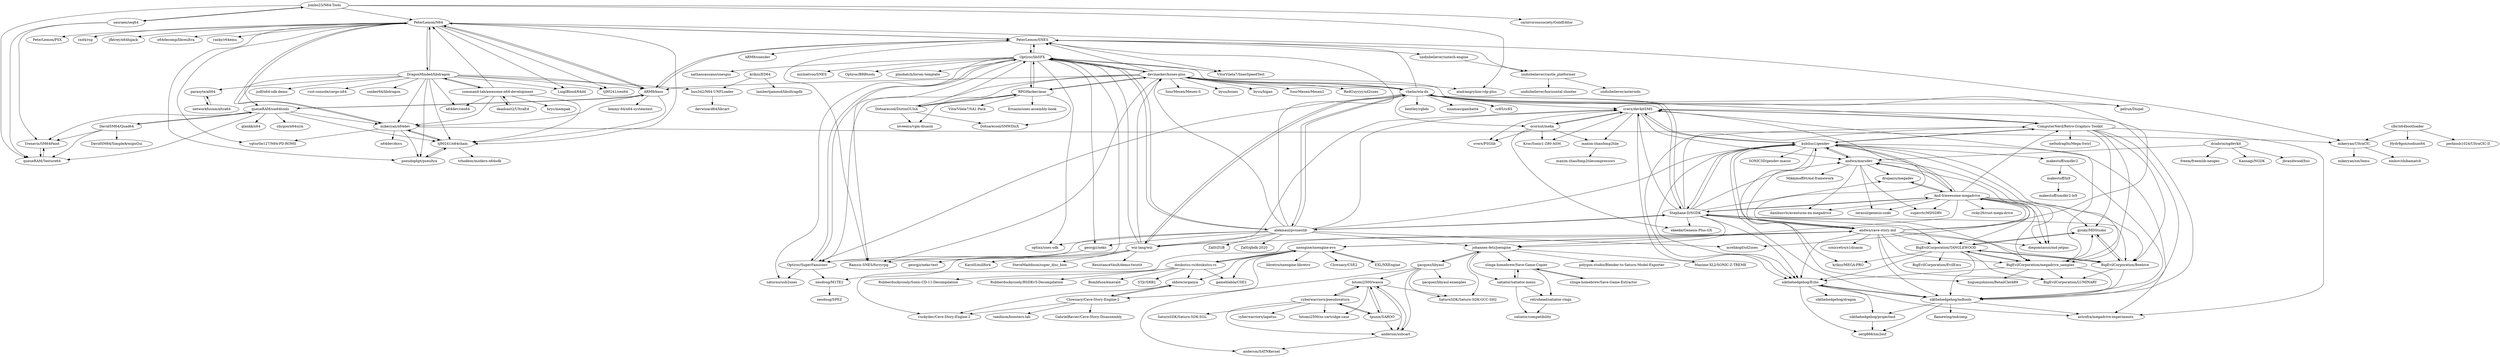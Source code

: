 digraph G {
"jombo23/N64-Tools" -> "sauraen/seq64"
"jombo23/N64-Tools" -> "carnivoroussociety/GoldEditor"
"jombo23/N64-Tools" -> "ata4/angrylion-rdp-plus" ["e"=1]
"jombo23/N64-Tools" -> "queueRAM/Texture64"
"jombo23/N64-Tools" -> "PeterLemon/N64"
"doukutsu-rs/doukutsu-rs" -> "nxengine/nxengine-evo"
"doukutsu-rs/doukutsu-rs" -> "andwn/cave-story-md"
"doukutsu-rs/doukutsu-rs" -> "shbow/organya"
"doukutsu-rs/doukutsu-rs" -> "Bombfuse/emerald" ["e"=1]
"doukutsu-rs/doukutsu-rs" -> "STJr/SRB2" ["e"=1]
"doukutsu-rs/doukutsu-rs" -> "gameblabla/CSE2"
"doukutsu-rs/doukutsu-rs" -> "Rubberduckycooly/Sonic-CD-11-Decompilation" ["e"=1]
"doukutsu-rs/doukutsu-rs" -> "Rubberduckycooly/RSDKv5-Decompilation" ["e"=1]
"sverx/devkitSMS" -> "maxim-zhao/bmp2tile"
"sverx/devkitSMS" -> "ocornut/meka"
"sverx/devkitSMS" -> "sverx/PSGlib"
"sverx/devkitSMS" -> "ComputerNerd/Retro-Graphics-Toolkit"
"sverx/devkitSMS" -> "kubilus1/gendev"
"sverx/devkitSMS" -> "andwn/marsdev"
"sverx/devkitSMS" -> "sikthehedgehog/Echo"
"sverx/devkitSMS" -> "sikthehedgehog/mdtools"
"sverx/devkitSMS" -> "BigEvilCorporation/megadrive_samples"
"sverx/devkitSMS" -> "Kroc/Sonic1-Z80-ASM"
"wiz-lang/wiz" -> "Optiroc/SuperFamiconv"
"wiz-lang/wiz" -> "Optiroc/libSFX"
"wiz-lang/wiz" -> "devinacker/bsnes-plus"
"wiz-lang/wiz" -> "ResistanceVault/demo-twistit"
"wiz-lang/wiz" -> "Ramsis-SNES/furryrpg"
"wiz-lang/wiz" -> "vhelin/wla-dx"
"wiz-lang/wiz" -> "KarolS/millfork" ["e"=1]
"wiz-lang/wiz" -> "sverx/devkitSMS"
"wiz-lang/wiz" -> "SteveMaddison/super_disc_bios"
"alekmaul/pvsneslib" -> "Optiroc/libSFX"
"alekmaul/pvsneslib" -> "Stephane-D/SGDK"
"alekmaul/pvsneslib" -> "vhelin/wla-dx"
"alekmaul/pvsneslib" -> "sverx/devkitSMS"
"alekmaul/pvsneslib" -> "Optiroc/SuperFamiconv"
"alekmaul/pvsneslib" -> "mrehkopf/sd2snes" ["e"=1]
"alekmaul/pvsneslib" -> "devinacker/bsnes-plus"
"alekmaul/pvsneslib" -> "optixx/snes-sdk"
"alekmaul/pvsneslib" -> "wiz-lang/wiz"
"alekmaul/pvsneslib" -> "Zal0/ZGB" ["e"=1]
"alekmaul/pvsneslib" -> "johannes-fetz/joengine"
"alekmaul/pvsneslib" -> "georgjz/neko"
"alekmaul/pvsneslib" -> "Zal0/gbdk-2020" ["e"=1]
"alekmaul/pvsneslib" -> "kubilus1/gendev"
"alekmaul/pvsneslib" -> "PeterLemon/SNES"
"dciabrin/ngdevkit" -> "Kannagi/NGDK"
"dciabrin/ngdevkit" -> "jbrandwood/huc"
"dciabrin/ngdevkit" -> "freem/freemlib-neogeo"
"dciabrin/ngdevkit" -> "andwn/marsdev"
"Stephane-D/SGDK" -> "kubilus1/gendev"
"Stephane-D/SGDK" -> "And-0/awesome-megadrive"
"Stephane-D/SGDK" -> "alekmaul/pvsneslib"
"Stephane-D/SGDK" -> "andwn/cave-story-md"
"Stephane-D/SGDK" -> "andwn/marsdev"
"Stephane-D/SGDK" -> "sverx/devkitSMS"
"Stephane-D/SGDK" -> "ComputerNerd/Retro-Graphics-Toolkit"
"Stephane-D/SGDK" -> "BigEvilCorporation/megadrive_samples"
"Stephane-D/SGDK" -> "ekeeke/Genesis-Plus-GX" ["e"=1]
"Stephane-D/SGDK" -> "drojaazu/megadev"
"Stephane-D/SGDK" -> "vhelin/wla-dx"
"Stephane-D/SGDK" -> "BigEvilCorporation/TANGLEWOOD"
"Stephane-D/SGDK" -> "johannes-fetz/joengine"
"Stephane-D/SGDK" -> "sikthehedgehog/Echo"
"Stephane-D/SGDK" -> "BigEvilCorporation/Beehive"
"DavidSM64/Quad64" -> "Trenavix/SM64Paint"
"DavidSM64/Quad64" -> "queueRAM/sm64tools"
"DavidSM64/Quad64" -> "DavidSM64/SimpleArmipsGui"
"DavidSM64/Quad64" -> "queueRAM/Texture64"
"makestuff/lx9" -> "makestuff/umdkv2-lx9"
"EXL/NXEngine" -> "nxengine/nxengine-evo"
"vhelin/wla-dx" -> "bentley/rgbds" ["e"=1]
"vhelin/wla-dx" -> "sverx/devkitSMS"
"vhelin/wla-dx" -> "alekmaul/pvsneslib"
"vhelin/wla-dx" -> "devinacker/bsnes-plus"
"vhelin/wla-dx" -> "Optiroc/libSFX"
"vhelin/wla-dx" -> "sinamas/gambatte" ["e"=1]
"vhelin/wla-dx" -> "PeterLemon/SNES"
"vhelin/wla-dx" -> "wiz-lang/wiz"
"vhelin/wla-dx" -> "Optiroc/SuperFamiconv"
"vhelin/wla-dx" -> "ocornut/meka"
"vhelin/wla-dx" -> "mrehkopf/sd2snes" ["e"=1]
"vhelin/wla-dx" -> "Stephane-D/SGDK"
"vhelin/wla-dx" -> "cc65/cc65" ["e"=1]
"vhelin/wla-dx" -> "ComputerNerd/Retro-Graphics-Toolkit"
"vhelin/wla-dx" -> "pelrun/Dispel"
"DragonMinded/libdragon" -> "PeterLemon/N64"
"DragonMinded/libdragon" -> "tj90241/n64chain"
"DragonMinded/libdragon" -> "command-tab/awesome-n64-development"
"DragonMinded/libdragon" -> "mikeryan/n64dev"
"DragonMinded/libdragon" -> "n64dev/cen64" ["e"=1]
"DragonMinded/libdragon" -> "buu342/N64-UNFLoader"
"DragonMinded/libdragon" -> "parasyte/alt64"
"DragonMinded/libdragon" -> "pseudophpt/pseultra"
"DragonMinded/libdragon" -> "jsdf/n64-sdk-demo"
"DragonMinded/libdragon" -> "rust-console/cargo-n64"
"DragonMinded/libdragon" -> "ARM9/bass"
"DragonMinded/libdragon" -> "conker64/libdragon"
"DragonMinded/libdragon" -> "LuigiBlood/64dd"
"DragonMinded/libdragon" -> "tj90241/cen64" ["e"=1]
"DragonMinded/libdragon" -> "queueRAM/sm64tools"
"queueRAM/sm64tools" -> "DavidSM64/Quad64"
"queueRAM/sm64tools" -> "queueRAM/Texture64"
"queueRAM/sm64tools" -> "Trenavix/SM64Paint"
"queueRAM/sm64tools" -> "tj90241/n64chain"
"queueRAM/sm64tools" -> "shygoo/n64sym"
"queueRAM/sm64tools" -> "ARM9/bass"
"queueRAM/sm64tools" -> "mikeryan/n64dev"
"queueRAM/sm64tools" -> "glankk/n64" ["e"=1]
"devinacker/bsnes-plus" -> "RPGHacker/asar"
"devinacker/bsnes-plus" -> "Optiroc/libSFX"
"devinacker/bsnes-plus" -> "SourMesen/Mesen-S" ["e"=1]
"devinacker/bsnes-plus" -> "PeterLemon/SNES"
"devinacker/bsnes-plus" -> "pelrun/Dispel"
"devinacker/bsnes-plus" -> "Dotsarecool/DiztinGUIsh"
"devinacker/bsnes-plus" -> "Optiroc/SuperFamiconv"
"devinacker/bsnes-plus" -> "byuu/bsnes" ["e"=1]
"devinacker/bsnes-plus" -> "ata4/angrylion-rdp-plus" ["e"=1]
"devinacker/bsnes-plus" -> "byuu/higan" ["e"=1]
"devinacker/bsnes-plus" -> "ARM9/bass"
"devinacker/bsnes-plus" -> "Ramsis-SNES/furryrpg"
"devinacker/bsnes-plus" -> "SourMesen/Mesen2" ["e"=1]
"devinacker/bsnes-plus" -> "vhelin/wla-dx"
"devinacker/bsnes-plus" -> "RedGuyyyy/sd2snes" ["e"=1]
"parasyte/alt64" -> "networkfusion/altra64"
"ARM9/bass" -> "PeterLemon/N64"
"ARM9/bass" -> "PeterLemon/SNES"
"ARM9/bass" -> "mikeryan/n64dev"
"ARM9/bass" -> "queueRAM/sm64tools"
"ARM9/bass" -> "lemmy-64/n64-systemtest" ["e"=1]
"ARM9/bass" -> "tj90241/n64chain"
"command-tab/awesome-n64-development" -> "DragonMinded/libdragon"
"command-tab/awesome-n64-development" -> "tj90241/n64chain"
"command-tab/awesome-n64-development" -> "PeterLemon/N64"
"command-tab/awesome-n64-development" -> "deadcast2/UltraEd"
"command-tab/awesome-n64-development" -> "mikeryan/n64dev"
"command-tab/awesome-n64-development" -> "bryc/mempak"
"command-tab/awesome-n64-development" -> "n64dev/cen64" ["e"=1]
"andwn/cave-story-md" -> "andwn/marsdev"
"andwn/cave-story-md" -> "Stephane-D/SGDK"
"andwn/cave-story-md" -> "nxengine/nxengine-evo"
"andwn/cave-story-md" -> "sverx/devkitSMS"
"andwn/cave-story-md" -> "And-0/awesome-megadrive"
"andwn/cave-story-md" -> "kubilus1/gendev"
"andwn/cave-story-md" -> "sikthehedgehog/mdtools"
"andwn/cave-story-md" -> "sikthehedgehog/Echo"
"andwn/cave-story-md" -> "BigEvilCorporation/TANGLEWOOD"
"andwn/cave-story-md" -> "BigEvilCorporation/megadrive_samples"
"andwn/cave-story-md" -> "wiz-lang/wiz"
"andwn/cave-story-md" -> "BigEvilCorporation/LUMINARY"
"andwn/cave-story-md" -> "diegomtassis/md-jetpac"
"andwn/cave-story-md" -> "BigEvilCorporation/Beehive"
"andwn/cave-story-md" -> "sonicretro/s1disasm" ["e"=1]
"clbr/n64bootloader" -> "Hydr8gon/sodium64"
"clbr/n64bootloader" -> "mikeryan/UltraCIC"
"clbr/n64bootloader" -> "perkinsb1024/UltraCIC-II"
"nxengine/nxengine-evo" -> "EXL/NXEngine"
"nxengine/nxengine-evo" -> "doukutsu-rs/doukutsu-rs"
"nxengine/nxengine-evo" -> "andwn/cave-story-md"
"nxengine/nxengine-evo" -> "shbow/organya"
"nxengine/nxengine-evo" -> "libretro/nxengine-libretro"
"nxengine/nxengine-evo" -> "Clownacy/Cave-Story-Engine-2"
"nxengine/nxengine-evo" -> "cuckydev/Cave-Story-Engine-2"
"nxengine/nxengine-evo" -> "Clownacy/CSE2"
"nxengine/nxengine-evo" -> "gameblabla/CSE2"
"PeterLemon/N64" -> "mikeryan/n64dev"
"PeterLemon/N64" -> "DragonMinded/libdragon"
"PeterLemon/N64" -> "ARM9/bass"
"PeterLemon/N64" -> "tj90241/n64chain"
"PeterLemon/N64" -> "pseudophpt/pseultra"
"PeterLemon/N64" -> "tj90241/cen64" ["e"=1]
"PeterLemon/N64" -> "PeterLemon/SNES"
"PeterLemon/N64" -> "mikeryan/UltraCIC"
"PeterLemon/N64" -> "LuigiBlood/64dd"
"PeterLemon/N64" -> "vgturtle127/N64-PD-ROMS"
"PeterLemon/N64" -> "PeterLemon/PSX" ["e"=1]
"PeterLemon/N64" -> "cxd4/rsp" ["e"=1]
"PeterLemon/N64" -> "jfktrey/n64hijack"
"PeterLemon/N64" -> "n64decomp/libreultra" ["e"=1]
"PeterLemon/N64" -> "rasky/r64emu" ["e"=1]
"Clownacy/Cave-Story-Engine-2" -> "cuckydev/Cave-Story-Engine-2"
"Clownacy/Cave-Story-Engine-2" -> "shbow/organya"
"Clownacy/Cave-Story-Engine-2" -> "taedixon/boosters-lab"
"Clownacy/Cave-Story-Engine-2" -> "GabrielRavier/Cave-Story-Disassembly"
"And-0/awesome-megadrive" -> "drojaazu/megadev"
"And-0/awesome-megadrive" -> "danibusvlc/aventuras-en-megadrive"
"And-0/awesome-megadrive" -> "Stephane-D/SGDK"
"And-0/awesome-megadrive" -> "zerasul/genesis-code"
"And-0/awesome-megadrive" -> "andwn/marsdev"
"And-0/awesome-megadrive" -> "BigEvilCorporation/megadrive_samples"
"And-0/awesome-megadrive" -> "BigEvilCorporation/TANGLEWOOD"
"And-0/awesome-megadrive" -> "kubilus1/gendev"
"And-0/awesome-megadrive" -> "diegomtassis/md-jetpac"
"And-0/awesome-megadrive" -> "BigEvilCorporation/Beehive"
"And-0/awesome-megadrive" -> "gouky/MDStudio"
"And-0/awesome-megadrive" -> "ComputerNerd/Retro-Graphics-Toolkit"
"And-0/awesome-megadrive" -> "ricky26/rust-mega-drive"
"And-0/awesome-megadrive" -> "superctr/MDSDRV"
"And-0/awesome-megadrive" -> "johannes-fetz/joengine"
"BigEvilCorporation/Beehive" -> "gouky/MDStudio"
"BigEvilCorporation/Beehive" -> "BigEvilCorporation/TANGLEWOOD"
"BigEvilCorporation/Beehive" -> "sikthehedgehog/mdtools"
"BigEvilCorporation/Beehive" -> "BigEvilCorporation/LUMINARY"
"hitomi2500/wasca" -> "andersm/usbcart"
"hitomi2500/wasca" -> "cyberwarriorx/pseudosaturn"
"hitomi2500/wasca" -> "hitomi2500/ss-cartridge-case"
"hitomi2500/wasca" -> "tpunix/SAROO"
"hitomi2500/wasca" -> "SaturnSDK/Saturn-SDK-GCC-SH2"
"ijacquez/libyaul" -> "andersm/usbcart"
"ijacquez/libyaul" -> "ijacquez/libyaul-examples"
"ijacquez/libyaul" -> "johannes-fetz/joengine"
"ijacquez/libyaul" -> "hitomi2500/wasca"
"ijacquez/libyaul" -> "SaturnSDK/Saturn-SDK-GCC-SH2"
"ijacquez/libyaul" -> "andersm/SATNKernel"
"johannes-fetz/joengine" -> "ijacquez/libyaul"
"johannes-fetz/joengine" -> "Maxime-XL2/SONIC-Z-TREME"
"johannes-fetz/joengine" -> "polygon-studio/Blender-to-Saturn-Model-Exporter"
"johannes-fetz/joengine" -> "SaturnSDK/Saturn-SDK-GCC-SH2"
"johannes-fetz/joengine" -> "slinga-homebrew/Save-Game-Copier"
"johannes-fetz/joengine" -> "satiator/satiator-menu"
"retrohead/satiator-rings" -> "satiator/compatibility"
"satiator/satiator-menu" -> "satiator/compatibility"
"satiator/satiator-menu" -> "slinga-homebrew/Save-Game-Copier"
"satiator/satiator-menu" -> "retrohead/satiator-rings"
"slinga-homebrew/Save-Game-Copier" -> "slinga-homebrew/Save-Game-Extractor"
"slinga-homebrew/Save-Game-Copier" -> "satiator/satiator-menu"
"slinga-homebrew/Save-Game-Copier" -> "retrohead/satiator-rings"
"kubilus1/gendev" -> "Stephane-D/SGDK"
"kubilus1/gendev" -> "andwn/marsdev"
"kubilus1/gendev" -> "sikthehedgehog/mdtools"
"kubilus1/gendev" -> "ComputerNerd/Retro-Graphics-Toolkit"
"kubilus1/gendev" -> "sverx/devkitSMS"
"kubilus1/gendev" -> "sikthehedgehog/Echo"
"kubilus1/gendev" -> "BigEvilCorporation/megadrive_samples"
"kubilus1/gendev" -> "And-0/awesome-megadrive"
"kubilus1/gendev" -> "SONIC3D/gendev-macos"
"kubilus1/gendev" -> "krikzz/MEGA-PRO"
"kubilus1/gendev" -> "diegomtassis/md-jetpac"
"kubilus1/gendev" -> "makestuff/umdkv2"
"kubilus1/gendev" -> "astrofra/megadrive-experiments"
"kubilus1/gendev" -> "huguesjohnson/RetailClerk89"
"mikeryan/n64dev" -> "PeterLemon/N64"
"mikeryan/n64dev" -> "tj90241/n64chain"
"mikeryan/n64dev" -> "mikeryan/UltraCIC"
"mikeryan/n64dev" -> "pseudophpt/pseultra"
"mikeryan/n64dev" -> "vgturtle127/N64-PD-ROMS"
"mikeryan/n64dev" -> "n64dev/docs"
"makestuff/umdkv2" -> "sikthehedgehog/mdtools"
"makestuff/umdkv2" -> "makestuff/lx9"
"andwn/marsdev" -> "diegomtassis/md-jetpac"
"andwn/marsdev" -> "superctr/MDSDRV"
"andwn/marsdev" -> "danibusvlc/aventuras-en-megadrive"
"andwn/marsdev" -> "kubilus1/gendev"
"andwn/marsdev" -> "drojaazu/megadev"
"andwn/marsdev" -> "zerasul/genesis-code"
"andwn/marsdev" -> "Mikejmoffitt/md-framework"
"mikeryan/UltraCIC" -> "mikeryan/sm5emu"
"mikeryan/UltraCIC" -> "einhov/shibamatch"
"buu342/N64-UNFLoader" -> "devwizard64/libcart"
"BigEvilCorporation/megadrive_samples" -> "BigEvilCorporation/TANGLEWOOD"
"BigEvilCorporation/megadrive_samples" -> "huguesjohnson/RetailClerk89"
"BigEvilCorporation/megadrive_samples" -> "sikthehedgehog/mdtools"
"BigEvilCorporation/megadrive_samples" -> "sikthehedgehog/Echo"
"BigEvilCorporation/megadrive_samples" -> "gouky/MDStudio"
"BigEvilCorporation/megadrive_samples" -> "BigEvilCorporation/LUMINARY"
"pseudophpt/pseultra" -> "tj90241/n64chain"
"sikthehedgehog/Echo" -> "sikthehedgehog/mdtools"
"sikthehedgehog/Echo" -> "sikthehedgehog/projectmd"
"sikthehedgehog/Echo" -> "oerg866/xm2esf"
"sikthehedgehog/Echo" -> "sikthehedgehog/dragon"
"sikthehedgehog/Echo" -> "astrofra/megadrive-experiments"
"Optiroc/SuperFamiconv" -> "Optiroc/libSFX"
"Optiroc/SuperFamiconv" -> "nesdoug/M1TE2"
"Optiroc/SuperFamiconv" -> "saturnu/usb2snes"
"tj90241/n64chain" -> "pseudophpt/pseultra"
"tj90241/n64chain" -> "mikeryan/n64dev"
"tj90241/n64chain" -> "trhodeos/modern-n64sdk"
"deadcast2/UltraEd" -> "command-tab/awesome-n64-development"
"Dotsarecool/DiztinGUIsh" -> "Dotsarecool/SMWDisX"
"Dotsarecool/DiztinGUIsh" -> "loveemu/vgm-disasm"
"Dotsarecool/DiztinGUIsh" -> "RPGHacker/asar"
"Dotsarecool/DiztinGUIsh" -> "Optiroc/libSFX"
"ocornut/meka" -> "sverx/devkitSMS"
"ocornut/meka" -> "Kroc/Sonic1-Z80-ASM"
"ocornut/meka" -> "maxim-zhao/bmp2tile"
"ocornut/meka" -> "sverx/PSGlib"
"ocornut/meka" -> "ekeeke/Genesis-Plus-GX" ["e"=1]
"PeterLemon/SNES" -> "Ramsis-SNES/furryrpg"
"PeterLemon/SNES" -> "undisbeliever/untech-engine"
"PeterLemon/SNES" -> "Optiroc/libSFX"
"PeterLemon/SNES" -> "PeterLemon/N64"
"PeterLemon/SNES" -> "ARM9/bass"
"PeterLemon/SNES" -> "ARM9/snesdev"
"PeterLemon/SNES" -> "undisbeliever/castle_platformer"
"PeterLemon/SNES" -> "VitorVilela7/SnesSpeedTest"
"shbow/organya" -> "Clownacy/Cave-Story-Engine-2"
"shbow/organya" -> "cuckydev/Cave-Story-Engine-2"
"RPGHacker/asar" -> "Dotsarecool/SMWDisX"
"RPGHacker/asar" -> "loveemu/vgm-disasm"
"RPGHacker/asar" -> "devinacker/bsnes-plus"
"RPGHacker/asar" -> "VitorVilela7/SA1-Pack" ["e"=1]
"RPGHacker/asar" -> "Dotsarecool/DiztinGUIsh"
"RPGHacker/asar" -> "Optiroc/libSFX"
"RPGHacker/asar" -> "Ersanio/snes-assembly-book"
"drojaazu/megadev" -> "And-0/awesome-megadrive"
"andersm/usbcart" -> "andersm/SATNKernel"
"andersm/usbcart" -> "hitomi2500/wasca"
"Optiroc/libSFX" -> "Optiroc/SuperFamiconv"
"Optiroc/libSFX" -> "PeterLemon/SNES"
"Optiroc/libSFX" -> "alekmaul/pvsneslib"
"Optiroc/libSFX" -> "devinacker/bsnes-plus"
"Optiroc/libSFX" -> "nathancassano/snesgss"
"Optiroc/libSFX" -> "georgjz/neko"
"Optiroc/libSFX" -> "optixx/snes-sdk"
"Optiroc/libSFX" -> "michielvoo/SNES"
"Optiroc/libSFX" -> "RPGHacker/asar"
"Optiroc/libSFX" -> "saturnu/usb2snes"
"Optiroc/libSFX" -> "nesdoug/M1TE2"
"Optiroc/libSFX" -> "Optiroc/BRRtools"
"Optiroc/libSFX" -> "VitorVilela7/SnesSpeedTest"
"Optiroc/libSFX" -> "Ramsis-SNES/furryrpg"
"Optiroc/libSFX" -> "pinobatch/lorom-template"
"krikzz/ED64" -> "buu342/N64-UNFLoader"
"krikzz/ED64" -> "lambertjamesd/libultragdb"
"BigEvilCorporation/TANGLEWOOD" -> "gouky/MDStudio"
"BigEvilCorporation/TANGLEWOOD" -> "BigEvilCorporation/Beehive"
"BigEvilCorporation/TANGLEWOOD" -> "BigEvilCorporation/megadrive_samples"
"BigEvilCorporation/TANGLEWOOD" -> "BigEvilCorporation/LUMINARY"
"BigEvilCorporation/TANGLEWOOD" -> "sikthehedgehog/mdtools"
"BigEvilCorporation/TANGLEWOOD" -> "krikzz/MEGA-PRO"
"BigEvilCorporation/TANGLEWOOD" -> "sikthehedgehog/Echo"
"BigEvilCorporation/TANGLEWOOD" -> "BigEvilCorporation/EvilEmu"
"sikthehedgehog/mdtools" -> "sikthehedgehog/Echo"
"sikthehedgehog/mdtools" -> "sikthehedgehog/projectmd"
"sikthehedgehog/mdtools" -> "astrofra/megadrive-experiments"
"sikthehedgehog/mdtools" -> "oerg866/xm2esf"
"sikthehedgehog/mdtools" -> "flamewing/mdcomp"
"queueRAM/Texture64" -> "Trenavix/SM64Paint"
"gouky/MDStudio" -> "BigEvilCorporation/TANGLEWOOD"
"gouky/MDStudio" -> "BigEvilCorporation/Beehive"
"sauraen/seq64" -> "queueRAM/Texture64"
"sauraen/seq64" -> "Trenavix/SM64Paint"
"sauraen/seq64" -> "jombo23/N64-Tools"
"ComputerNerd/Retro-Graphics-Toolkit" -> "sikthehedgehog/mdtools"
"ComputerNerd/Retro-Graphics-Toolkit" -> "sikthehedgehog/Echo"
"ComputerNerd/Retro-Graphics-Toolkit" -> "gouky/MDStudio"
"ComputerNerd/Retro-Graphics-Toolkit" -> "astrofra/megadrive-experiments"
"ComputerNerd/Retro-Graphics-Toolkit" -> "sverx/devkitSMS"
"ComputerNerd/Retro-Graphics-Toolkit" -> "BigEvilCorporation/Beehive"
"ComputerNerd/Retro-Graphics-Toolkit" -> "kubilus1/gendev"
"ComputerNerd/Retro-Graphics-Toolkit" -> "ne0ndrag0n/Mega-Swirl"
"ComputerNerd/Retro-Graphics-Toolkit" -> "BigEvilCorporation/megadrive_samples"
"Trenavix/SM64Paint" -> "queueRAM/Texture64"
"cyberwarriorx/pseudosaturn" -> "hitomi2500/wasca"
"cyberwarriorx/pseudosaturn" -> "cyberwarriorx/iapetus"
"cyberwarriorx/pseudosaturn" -> "andersm/usbcart"
"cyberwarriorx/pseudosaturn" -> "tpunix/SAROO"
"cyberwarriorx/pseudosaturn" -> "SaturnSDK/Saturn-SDK-SGL"
"cyberwarriorx/pseudosaturn" -> "hitomi2500/ss-cartridge-case"
"georgjz/neko" -> "georgjz/neko-test"
"sikthehedgehog/projectmd" -> "oerg866/xm2esf"
"tpunix/SAROO" -> "hitomi2500/wasca"
"tpunix/SAROO" -> "cyberwarriorx/pseudosaturn"
"tpunix/SAROO" -> "andersm/usbcart"
"maxim-zhao/bmp2tile" -> "maxim-zhao/bmp2tilecompressors"
"undisbeliever/untech-engine" -> "undisbeliever/castle_platformer"
"networkfusion/altra64" -> "parasyte/alt64"
"nesdoug/M1TE2" -> "nesdoug/SPEZ"
"undisbeliever/castle_platformer" -> "undisbeliever/asteroids"
"undisbeliever/castle_platformer" -> "undisbeliever/horizontal-shooter"
"slinga-homebrew/Save-Game-Extractor" -> "slinga-homebrew/Save-Game-Copier"
"jombo23/N64-Tools" ["l"="-44.231,16.397"]
"sauraen/seq64" ["l"="-44.229,16.374"]
"carnivoroussociety/GoldEditor" ["l"="-44.259,16.377"]
"ata4/angrylion-rdp-plus" ["l"="-44.959,15.889"]
"queueRAM/Texture64" ["l"="-44.209,16.38"]
"PeterLemon/N64" ["l"="-44.175,16.454"]
"doukutsu-rs/doukutsu-rs" ["l"="-44.403,16.682"]
"nxengine/nxengine-evo" ["l"="-44.423,16.664"]
"andwn/cave-story-md" ["l"="-44.335,16.65"]
"shbow/organya" ["l"="-44.446,16.684"]
"Bombfuse/emerald" ["l"="-9.451,4.591"]
"STJr/SRB2" ["l"="-43.634,17.214"]
"gameblabla/CSE2" ["l"="-44.423,16.699"]
"Rubberduckycooly/Sonic-CD-11-Decompilation" ["l"="-43.666,17.222"]
"Rubberduckycooly/RSDKv5-Decompilation" ["l"="-43.647,17.194"]
"sverx/devkitSMS" ["l"="-44.31,16.628"]
"maxim-zhao/bmp2tile" ["l"="-44.354,16.609"]
"ocornut/meka" ["l"="-44.324,16.602"]
"sverx/PSGlib" ["l"="-44.339,16.619"]
"ComputerNerd/Retro-Graphics-Toolkit" ["l"="-44.3,16.651"]
"kubilus1/gendev" ["l"="-44.299,16.665"]
"andwn/marsdev" ["l"="-44.266,16.66"]
"sikthehedgehog/Echo" ["l"="-44.307,16.677"]
"sikthehedgehog/mdtools" ["l"="-44.312,16.688"]
"BigEvilCorporation/megadrive_samples" ["l"="-44.318,16.656"]
"Kroc/Sonic1-Z80-ASM" ["l"="-44.342,16.601"]
"wiz-lang/wiz" ["l"="-44.296,16.579"]
"Optiroc/SuperFamiconv" ["l"="-44.275,16.554"]
"Optiroc/libSFX" ["l"="-44.274,16.536"]
"devinacker/bsnes-plus" ["l"="-44.259,16.534"]
"ResistanceVault/demo-twistit" ["l"="-44.252,16.573"]
"Ramsis-SNES/furryrpg" ["l"="-44.251,16.55"]
"vhelin/wla-dx" ["l"="-44.278,16.579"]
"KarolS/millfork" ["l"="-42.658,15.571"]
"SteveMaddison/super_disc_bios" ["l"="-44.331,16.569"]
"alekmaul/pvsneslib" ["l"="-44.264,16.595"]
"Stephane-D/SGDK" ["l"="-44.283,16.637"]
"mrehkopf/sd2snes" ["l"="-44.925,16.461"]
"optixx/snes-sdk" ["l"="-44.306,16.559"]
"Zal0/ZGB" ["l"="-43.251,15.729"]
"johannes-fetz/joengine" ["l"="-44.223,16.695"]
"georgjz/neko" ["l"="-44.29,16.56"]
"Zal0/gbdk-2020" ["l"="-43.249,15.711"]
"PeterLemon/SNES" ["l"="-44.223,16.516"]
"dciabrin/ngdevkit" ["l"="-44.185,16.654"]
"Kannagi/NGDK" ["l"="-44.157,16.637"]
"jbrandwood/huc" ["l"="-44.151,16.656"]
"freem/freemlib-neogeo" ["l"="-44.163,16.669"]
"And-0/awesome-megadrive" ["l"="-44.279,16.67"]
"ekeeke/Genesis-Plus-GX" ["l"="-44.925,15.815"]
"drojaazu/megadev" ["l"="-44.254,16.65"]
"BigEvilCorporation/TANGLEWOOD" ["l"="-44.33,16.672"]
"BigEvilCorporation/Beehive" ["l"="-44.316,16.665"]
"DavidSM64/Quad64" ["l"="-44.188,16.386"]
"Trenavix/SM64Paint" ["l"="-44.207,16.395"]
"queueRAM/sm64tools" ["l"="-44.188,16.419"]
"DavidSM64/SimpleArmipsGui" ["l"="-44.187,16.36"]
"makestuff/lx9" ["l"="-44.304,16.76"]
"makestuff/umdkv2-lx9" ["l"="-44.308,16.782"]
"EXL/NXEngine" ["l"="-44.453,16.657"]
"bentley/rgbds" ["l"="-43.229,15.781"]
"sinamas/gambatte" ["l"="-43.268,15.712"]
"cc65/cc65" ["l"="-42.527,15.529"]
"pelrun/Dispel" ["l"="-44.294,16.545"]
"DragonMinded/libdragon" ["l"="-44.14,16.423"]
"tj90241/n64chain" ["l"="-44.163,16.434"]
"command-tab/awesome-n64-development" ["l"="-44.126,16.455"]
"mikeryan/n64dev" ["l"="-44.155,16.451"]
"n64dev/cen64" ["l"="-44.922,15.905"]
"buu342/N64-UNFLoader" ["l"="-44.076,16.433"]
"parasyte/alt64" ["l"="-44.112,16.375"]
"pseudophpt/pseultra" ["l"="-44.144,16.441"]
"jsdf/n64-sdk-demo" ["l"="-44.113,16.4"]
"rust-console/cargo-n64" ["l"="-44.14,16.373"]
"ARM9/bass" ["l"="-44.193,16.468"]
"conker64/libdragon" ["l"="-44.135,16.397"]
"LuigiBlood/64dd" ["l"="-44.164,16.419"]
"tj90241/cen64" ["l"="-44.937,15.88"]
"shygoo/n64sym" ["l"="-44.213,16.419"]
"glankk/n64" ["l"="-43.743,16.168"]
"RPGHacker/asar" ["l"="-44.287,16.504"]
"SourMesen/Mesen-S" ["l"="-44.894,15.873"]
"Dotsarecool/DiztinGUIsh" ["l"="-44.304,16.505"]
"byuu/bsnes" ["l"="-44.897,15.894"]
"byuu/higan" ["l"="-44.901,15.921"]
"SourMesen/Mesen2" ["l"="-44.847,15.892"]
"RedGuyyyy/sd2snes" ["l"="-44.929,16.484"]
"networkfusion/altra64" ["l"="-44.102,16.355"]
"lemmy-64/n64-systemtest" ["l"="-44.994,15.985"]
"deadcast2/UltraEd" ["l"="-44.105,16.478"]
"bryc/mempak" ["l"="-44.09,16.46"]
"BigEvilCorporation/LUMINARY" ["l"="-44.351,16.661"]
"diegomtassis/md-jetpac" ["l"="-44.288,16.656"]
"sonicretro/s1disasm" ["l"="-43.584,17.184"]
"clbr/n64bootloader" ["l"="-44.05,16.386"]
"Hydr8gon/sodium64" ["l"="-44.019,16.378"]
"mikeryan/UltraCIC" ["l"="-44.109,16.424"]
"perkinsb1024/UltraCIC-II" ["l"="-44.037,16.361"]
"libretro/nxengine-libretro" ["l"="-44.465,16.637"]
"Clownacy/Cave-Story-Engine-2" ["l"="-44.472,16.688"]
"cuckydev/Cave-Story-Engine-2" ["l"="-44.453,16.701"]
"Clownacy/CSE2" ["l"="-44.436,16.634"]
"vgturtle127/N64-PD-ROMS" ["l"="-44.187,16.441"]
"PeterLemon/PSX" ["l"="-44.451,17.628"]
"cxd4/rsp" ["l"="-45.002,15.904"]
"jfktrey/n64hijack" ["l"="-44.207,16.448"]
"n64decomp/libreultra" ["l"="-43.864,17.176"]
"rasky/r64emu" ["l"="-44.977,15.945"]
"taedixon/boosters-lab" ["l"="-44.502,16.692"]
"GabrielRavier/Cave-Story-Disassembly" ["l"="-44.488,16.705"]
"danibusvlc/aventuras-en-megadrive" ["l"="-44.244,16.668"]
"zerasul/genesis-code" ["l"="-44.251,16.679"]
"gouky/MDStudio" ["l"="-44.319,16.681"]
"ricky26/rust-mega-drive" ["l"="-44.266,16.71"]
"superctr/MDSDRV" ["l"="-44.26,16.691"]
"hitomi2500/wasca" ["l"="-44.199,16.784"]
"andersm/usbcart" ["l"="-44.184,16.778"]
"cyberwarriorx/pseudosaturn" ["l"="-44.189,16.809"]
"hitomi2500/ss-cartridge-case" ["l"="-44.208,16.805"]
"tpunix/SAROO" ["l"="-44.177,16.796"]
"SaturnSDK/Saturn-SDK-GCC-SH2" ["l"="-44.217,16.746"]
"ijacquez/libyaul" ["l"="-44.2,16.743"]
"ijacquez/libyaul-examples" ["l"="-44.175,16.751"]
"andersm/SATNKernel" ["l"="-44.188,16.763"]
"Maxime-XL2/SONIC-Z-TREME" ["l"="-44.204,16.707"]
"polygon-studio/Blender-to-Saturn-Model-Exporter" ["l"="-44.223,16.718"]
"slinga-homebrew/Save-Game-Copier" ["l"="-44.176,16.702"]
"satiator/satiator-menu" ["l"="-44.183,16.716"]
"retrohead/satiator-rings" ["l"="-44.16,16.718"]
"satiator/compatibility" ["l"="-44.164,16.732"]
"slinga-homebrew/Save-Game-Extractor" ["l"="-44.155,16.7"]
"SONIC3D/gendev-macos" ["l"="-44.341,16.711"]
"krikzz/MEGA-PRO" ["l"="-44.335,16.695"]
"makestuff/umdkv2" ["l"="-44.3,16.724"]
"astrofra/megadrive-experiments" ["l"="-44.294,16.687"]
"huguesjohnson/RetailClerk89" ["l"="-44.345,16.677"]
"n64dev/docs" ["l"="-44.144,16.477"]
"Mikejmoffitt/md-framework" ["l"="-44.234,16.652"]
"mikeryan/sm5emu" ["l"="-44.086,16.405"]
"einhov/shibamatch" ["l"="-44.089,16.42"]
"devwizard64/libcart" ["l"="-44.057,16.443"]
"sikthehedgehog/projectmd" ["l"="-44.308,16.706"]
"oerg866/xm2esf" ["l"="-44.296,16.701"]
"sikthehedgehog/dragon" ["l"="-44.322,16.713"]
"nesdoug/M1TE2" ["l"="-44.279,16.518"]
"saturnu/usb2snes" ["l"="-44.294,16.531"]
"trhodeos/modern-n64sdk" ["l"="-44.161,16.398"]
"Dotsarecool/SMWDisX" ["l"="-44.326,16.49"]
"loveemu/vgm-disasm" ["l"="-44.308,16.481"]
"undisbeliever/untech-engine" ["l"="-44.196,16.511"]
"ARM9/snesdev" ["l"="-44.203,16.534"]
"undisbeliever/castle_platformer" ["l"="-44.184,16.525"]
"VitorVilela7/SnesSpeedTest" ["l"="-44.236,16.532"]
"VitorVilela7/SA1-Pack" ["l"="-44.985,16.427"]
"Ersanio/snes-assembly-book" ["l"="-44.295,16.468"]
"nathancassano/snesgss" ["l"="-44.259,16.49"]
"michielvoo/SNES" ["l"="-44.248,16.51"]
"Optiroc/BRRtools" ["l"="-44.315,16.525"]
"pinobatch/lorom-template" ["l"="-44.266,16.507"]
"krikzz/ED64" ["l"="-44.036,16.437"]
"lambertjamesd/libultragdb" ["l"="-44.013,16.441"]
"BigEvilCorporation/EvilEmu" ["l"="-44.358,16.688"]
"flamewing/mdcomp" ["l"="-44.326,16.731"]
"ne0ndrag0n/Mega-Swirl" ["l"="-44.284,16.682"]
"cyberwarriorx/iapetus" ["l"="-44.191,16.834"]
"SaturnSDK/Saturn-SDK-SGL" ["l"="-44.175,16.825"]
"georgjz/neko-test" ["l"="-44.322,16.549"]
"maxim-zhao/bmp2tilecompressors" ["l"="-44.381,16.597"]
"nesdoug/SPEZ" ["l"="-44.282,16.486"]
"undisbeliever/asteroids" ["l"="-44.168,16.54"]
"undisbeliever/horizontal-shooter" ["l"="-44.161,16.527"]
}